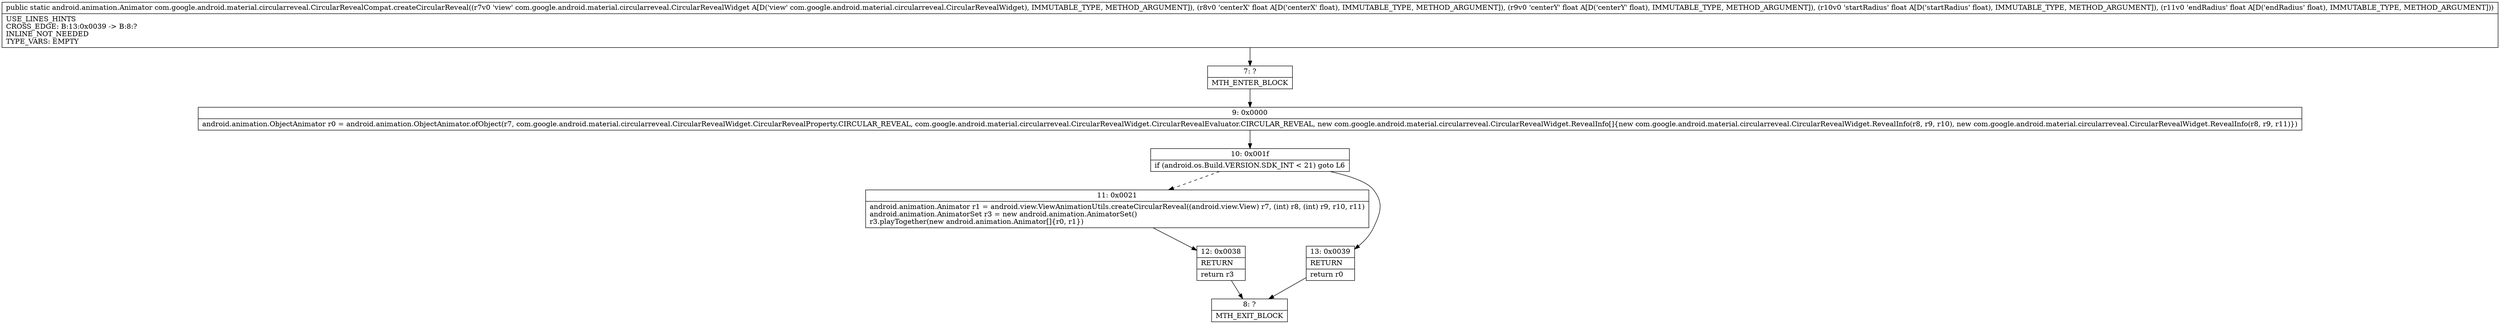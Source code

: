 digraph "CFG forcom.google.android.material.circularreveal.CircularRevealCompat.createCircularReveal(Lcom\/google\/android\/material\/circularreveal\/CircularRevealWidget;FFFF)Landroid\/animation\/Animator;" {
Node_7 [shape=record,label="{7\:\ ?|MTH_ENTER_BLOCK\l}"];
Node_9 [shape=record,label="{9\:\ 0x0000|android.animation.ObjectAnimator r0 = android.animation.ObjectAnimator.ofObject(r7, com.google.android.material.circularreveal.CircularRevealWidget.CircularRevealProperty.CIRCULAR_REVEAL, com.google.android.material.circularreveal.CircularRevealWidget.CircularRevealEvaluator.CIRCULAR_REVEAL, new com.google.android.material.circularreveal.CircularRevealWidget.RevealInfo[]\{new com.google.android.material.circularreveal.CircularRevealWidget.RevealInfo(r8, r9, r10), new com.google.android.material.circularreveal.CircularRevealWidget.RevealInfo(r8, r9, r11)\})\l}"];
Node_10 [shape=record,label="{10\:\ 0x001f|if (android.os.Build.VERSION.SDK_INT \< 21) goto L6\l}"];
Node_11 [shape=record,label="{11\:\ 0x0021|android.animation.Animator r1 = android.view.ViewAnimationUtils.createCircularReveal((android.view.View) r7, (int) r8, (int) r9, r10, r11)\landroid.animation.AnimatorSet r3 = new android.animation.AnimatorSet()\lr3.playTogether(new android.animation.Animator[]\{r0, r1\})\l}"];
Node_12 [shape=record,label="{12\:\ 0x0038|RETURN\l|return r3\l}"];
Node_8 [shape=record,label="{8\:\ ?|MTH_EXIT_BLOCK\l}"];
Node_13 [shape=record,label="{13\:\ 0x0039|RETURN\l|return r0\l}"];
MethodNode[shape=record,label="{public static android.animation.Animator com.google.android.material.circularreveal.CircularRevealCompat.createCircularReveal((r7v0 'view' com.google.android.material.circularreveal.CircularRevealWidget A[D('view' com.google.android.material.circularreveal.CircularRevealWidget), IMMUTABLE_TYPE, METHOD_ARGUMENT]), (r8v0 'centerX' float A[D('centerX' float), IMMUTABLE_TYPE, METHOD_ARGUMENT]), (r9v0 'centerY' float A[D('centerY' float), IMMUTABLE_TYPE, METHOD_ARGUMENT]), (r10v0 'startRadius' float A[D('startRadius' float), IMMUTABLE_TYPE, METHOD_ARGUMENT]), (r11v0 'endRadius' float A[D('endRadius' float), IMMUTABLE_TYPE, METHOD_ARGUMENT]))  | USE_LINES_HINTS\lCROSS_EDGE: B:13:0x0039 \-\> B:8:?\lINLINE_NOT_NEEDED\lTYPE_VARS: EMPTY\l}"];
MethodNode -> Node_7;Node_7 -> Node_9;
Node_9 -> Node_10;
Node_10 -> Node_11[style=dashed];
Node_10 -> Node_13;
Node_11 -> Node_12;
Node_12 -> Node_8;
Node_13 -> Node_8;
}

